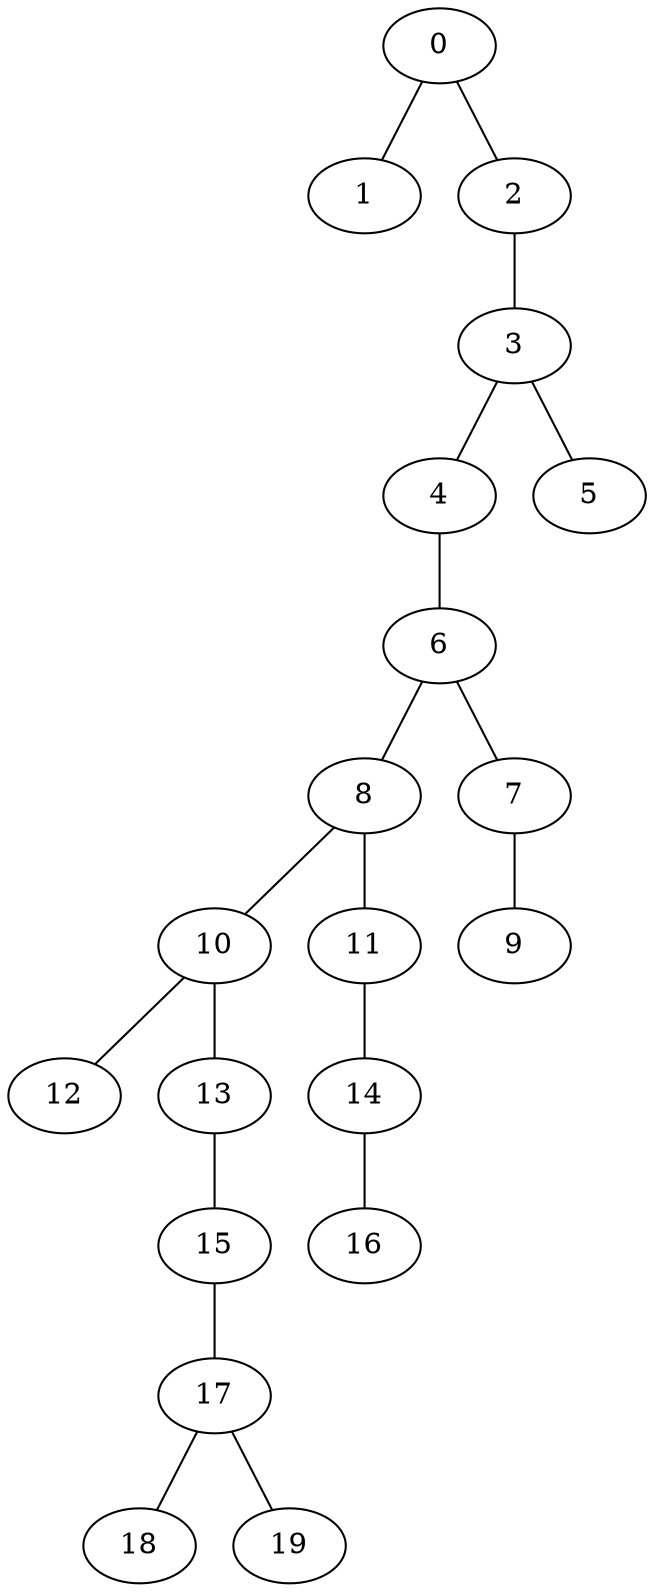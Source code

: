 
graph graphname {
    0 -- 1
0 -- 2
2 -- 3
3 -- 4
3 -- 5
4 -- 6
6 -- 8
6 -- 7
7 -- 9
8 -- 10
8 -- 11
10 -- 12
10 -- 13
11 -- 14
13 -- 15
14 -- 16
15 -- 17
17 -- 18
17 -- 19

}
